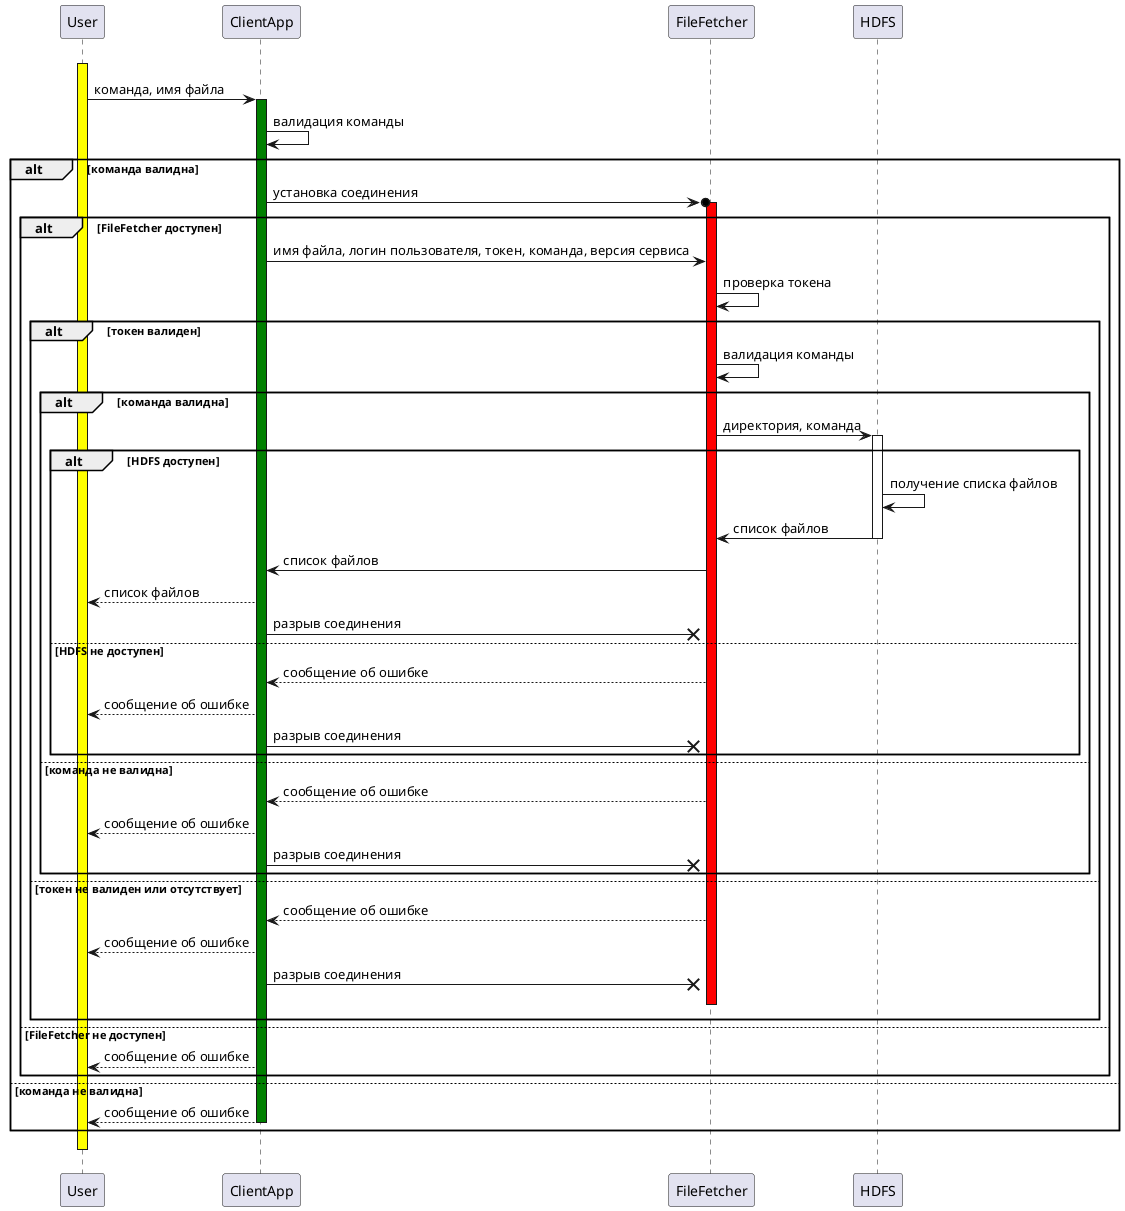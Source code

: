 @startuml

User -[hidden]-> User ++ #yellow
User -> ClientApp ++ #green: команда, имя файла
ClientApp -> ClientApp: валидация команды

alt команда валидна
  ClientApp ->o FileFetcher ++ #red: установка соединения
  alt FileFetcher доступен
    ClientApp -> FileFetcher: имя файла, логин пользователя, токен, команда, версия сервиса
    FileFetcher -> FileFetcher: проверка токена
    alt токен валиден
      FileFetcher -> FileFetcher: валидация команды
      alt команда валидна
          FileFetcher -> HDFS ++ #white: директория, команда
          alt HDFS доступен
            HDFS -> HDFS: получение списка файлов
            HDFS -> FileFetcher -- #white: список файлов
            FileFetcher -> ClientApp: список файлов
            ClientApp --> User: список файлов
            ClientApp ->x FileFetcher: разрыв соединения
          else HDFS не доступен
            FileFetcher --> ClientApp: сообщение об ошибке
            ClientApp --> User: сообщение об ошибке
            ClientApp ->x FileFetcher: разрыв соединения
          end
      else команда не валидна
        FileFetcher --> ClientApp: сообщение об ошибке
        ClientApp --> User: сообщение об ошибке
        ClientApp ->x FileFetcher: разрыв соединения
      end
    else токен не валиден или отсутствует
      FileFetcher --> ClientApp: сообщение об ошибке
      ClientApp --> User: сообщение об ошибке
      ClientApp ->x FileFetcher: разрыв соединения
      FileFetcher -[hidden]-> FileFetcher -- #red
    end
  else FileFetcher не доступен
    ClientApp --> User: сообщение об ошибке
  end
else команда не валидна
    ClientApp --> User -- #green: сообщение об ошибке
end
User -[hidden]-> User -- #yellow

@enduml
